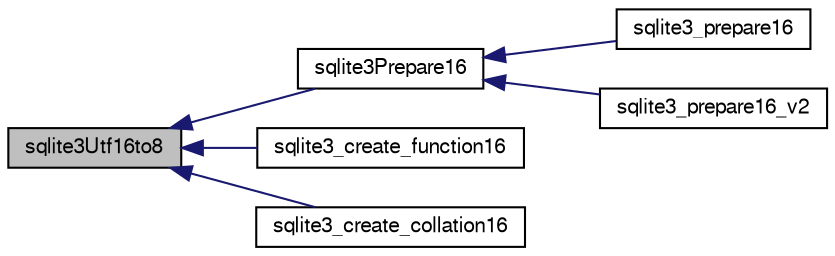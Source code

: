 digraph "sqlite3Utf16to8"
{
  edge [fontname="FreeSans",fontsize="10",labelfontname="FreeSans",labelfontsize="10"];
  node [fontname="FreeSans",fontsize="10",shape=record];
  rankdir="LR";
  Node734289 [label="sqlite3Utf16to8",height=0.2,width=0.4,color="black", fillcolor="grey75", style="filled", fontcolor="black"];
  Node734289 -> Node734290 [dir="back",color="midnightblue",fontsize="10",style="solid",fontname="FreeSans"];
  Node734290 [label="sqlite3Prepare16",height=0.2,width=0.4,color="black", fillcolor="white", style="filled",URL="$sqlite3_8c.html#a5842e6724b91885125f83c438da1f15b"];
  Node734290 -> Node734291 [dir="back",color="midnightblue",fontsize="10",style="solid",fontname="FreeSans"];
  Node734291 [label="sqlite3_prepare16",height=0.2,width=0.4,color="black", fillcolor="white", style="filled",URL="$sqlite3_8h.html#ad1651e0e1c121ec4027dbd419eb8daca"];
  Node734290 -> Node734292 [dir="back",color="midnightblue",fontsize="10",style="solid",fontname="FreeSans"];
  Node734292 [label="sqlite3_prepare16_v2",height=0.2,width=0.4,color="black", fillcolor="white", style="filled",URL="$sqlite3_8h.html#ad1768867c1e3f150ebafb122c244a228"];
  Node734289 -> Node734293 [dir="back",color="midnightblue",fontsize="10",style="solid",fontname="FreeSans"];
  Node734293 [label="sqlite3_create_function16",height=0.2,width=0.4,color="black", fillcolor="white", style="filled",URL="$sqlite3_8h.html#a8751bf4e2e9dbc53f2df8c00a53b3ace"];
  Node734289 -> Node734294 [dir="back",color="midnightblue",fontsize="10",style="solid",fontname="FreeSans"];
  Node734294 [label="sqlite3_create_collation16",height=0.2,width=0.4,color="black", fillcolor="white", style="filled",URL="$sqlite3_8h.html#a445eeb90caf851d2c8e329142a5ee906"];
}
